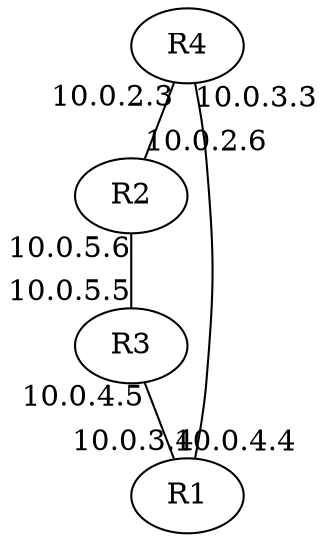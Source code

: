 strict graph {
		R4 -- R2 [headlabel="10.0.2.3" taillabel="10.0.2.6"]
		R4 -- R1 [headlabel="10.0.3.3" taillabel="10.0.3.4"]
		R2 -- R4 [headlabel="10.0.2.6" taillabel="10.0.2.3"]
		R2 -- R3 [headlabel="10.0.5.6" taillabel="10.0.5.5"]
		R3 -- R1 [headlabel="10.0.4.5" taillabel="10.0.4.4"]
		R3 -- R2 [headlabel="10.0.5.5" taillabel="10.0.5.6"]
		R1 -- R4 [headlabel="10.0.3.4" taillabel="10.0.3.3"]
		R1 -- R3 [headlabel="10.0.4.4" taillabel="10.0.4.5"]
}